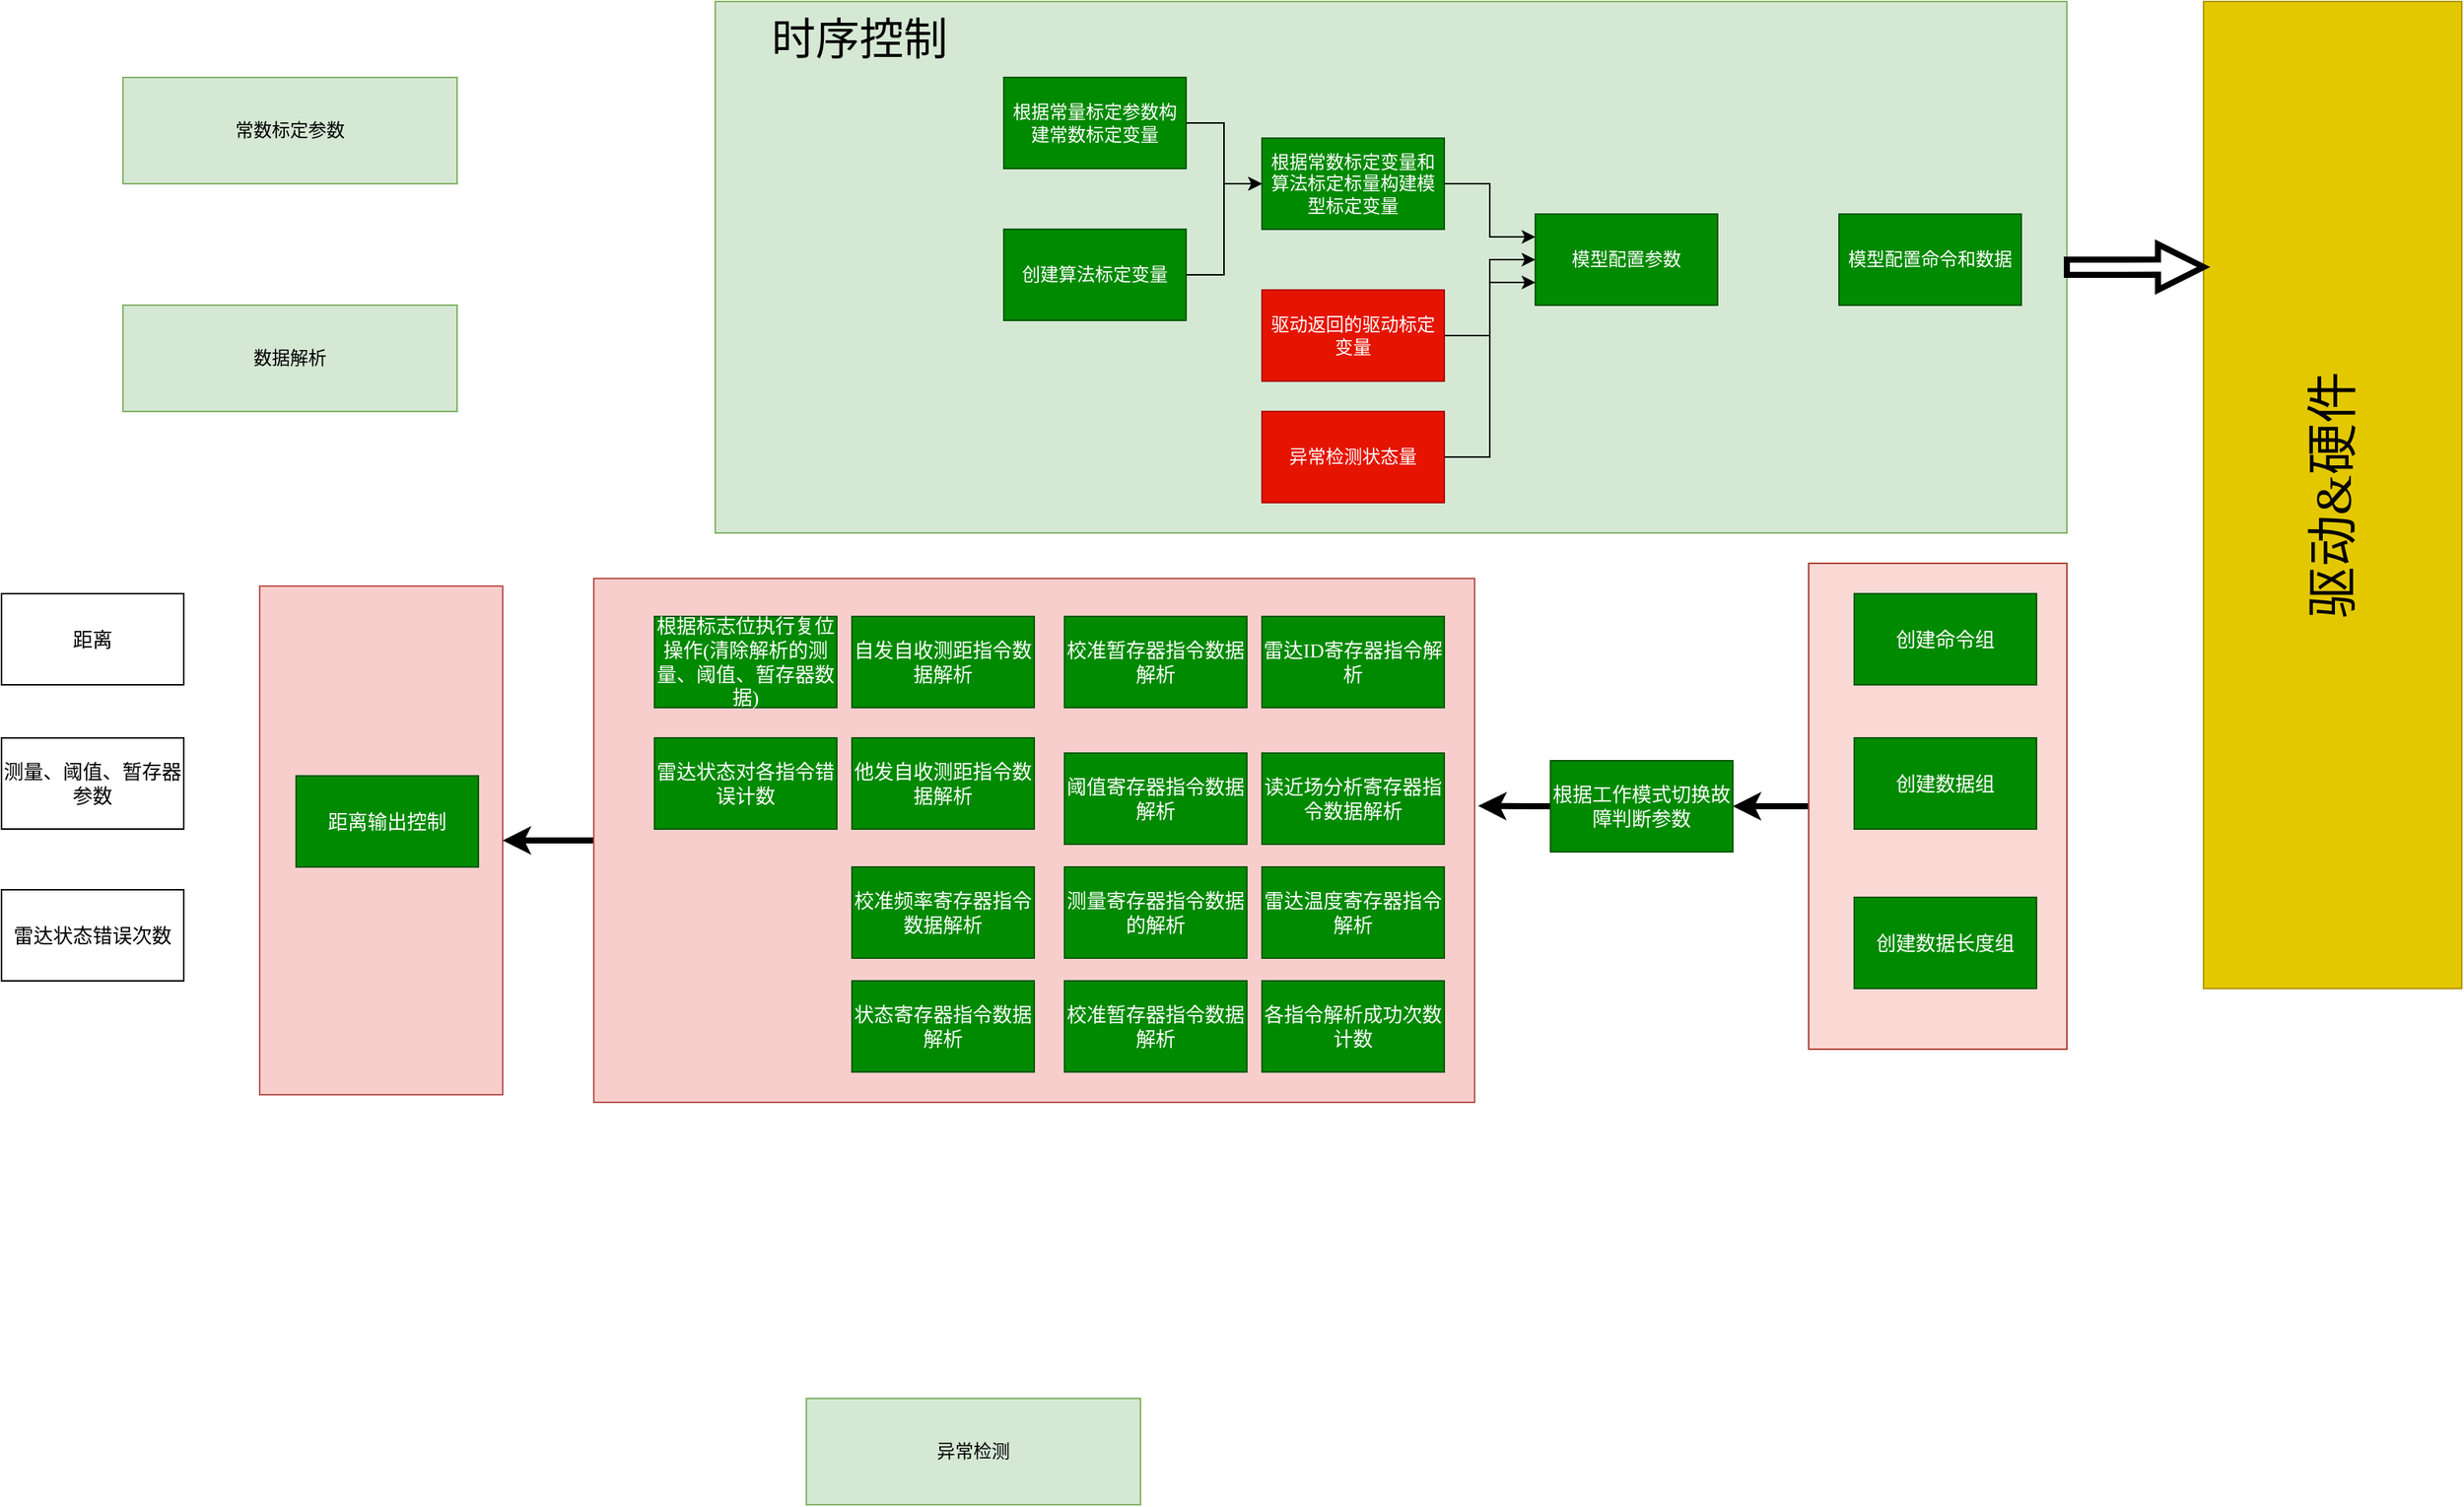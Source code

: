 <mxfile version="20.8.20" type="github">
  <diagram name="第 1 页" id="GNdxrq70I4Zjj6fFbSw7">
    <mxGraphModel dx="1584" dy="1934" grid="1" gridSize="10" guides="1" tooltips="1" connect="1" arrows="1" fold="1" page="1" pageScale="1" pageWidth="827" pageHeight="1169" math="0" shadow="0">
      <root>
        <mxCell id="0" />
        <mxCell id="1" parent="0" />
        <mxCell id="wWjRpoS9oS6jAllnNnww-52" value="" style="rounded=0;whiteSpace=wrap;html=1;fontFamily=Georgia;fontSize=13;fillColor=#f8cecc;strokeColor=#b85450;" vertex="1" parent="1">
          <mxGeometry x="250" y="375" width="160" height="335" as="geometry" />
        </mxCell>
        <mxCell id="wWjRpoS9oS6jAllnNnww-53" style="edgeStyle=orthogonalEdgeStyle;rounded=1;orthogonalLoop=1;jettySize=auto;html=1;strokeWidth=4;fontFamily=Georgia;fontSize=13;" edge="1" parent="1" source="wWjRpoS9oS6jAllnNnww-48" target="wWjRpoS9oS6jAllnNnww-52">
          <mxGeometry relative="1" as="geometry" />
        </mxCell>
        <mxCell id="wWjRpoS9oS6jAllnNnww-48" value="" style="rounded=0;whiteSpace=wrap;html=1;fontFamily=Georgia;fontSize=13;fillColor=#f8cecc;strokeColor=#b85450;" vertex="1" parent="1">
          <mxGeometry x="470" y="370" width="580" height="345" as="geometry" />
        </mxCell>
        <mxCell id="wWjRpoS9oS6jAllnNnww-47" style="edgeStyle=orthogonalEdgeStyle;rounded=1;orthogonalLoop=1;jettySize=auto;html=1;entryX=1;entryY=0.5;entryDx=0;entryDy=0;strokeWidth=4;fontFamily=Georgia;fontSize=13;" edge="1" parent="1" source="wWjRpoS9oS6jAllnNnww-43" target="wWjRpoS9oS6jAllnNnww-23">
          <mxGeometry relative="1" as="geometry" />
        </mxCell>
        <mxCell id="wWjRpoS9oS6jAllnNnww-2" value="" style="rounded=0;whiteSpace=wrap;html=1;fillColor=#d5e8d4;strokeColor=#82b366;horizontal=1;" vertex="1" parent="1">
          <mxGeometry x="550" y="-10" width="890" height="350" as="geometry" />
        </mxCell>
        <mxCell id="wWjRpoS9oS6jAllnNnww-1" value="常数标定参数" style="rounded=0;whiteSpace=wrap;html=1;fillColor=#d5e8d4;strokeColor=#82b366;" vertex="1" parent="1">
          <mxGeometry x="160" y="40" width="220" height="70" as="geometry" />
        </mxCell>
        <mxCell id="wWjRpoS9oS6jAllnNnww-3" value="数据解析" style="rounded=0;whiteSpace=wrap;html=1;fillColor=#d5e8d4;strokeColor=#82b366;" vertex="1" parent="1">
          <mxGeometry x="160" y="190" width="220" height="70" as="geometry" />
        </mxCell>
        <mxCell id="wWjRpoS9oS6jAllnNnww-4" value="异常检测" style="rounded=0;whiteSpace=wrap;html=1;fillColor=#d5e8d4;strokeColor=#82b366;" vertex="1" parent="1">
          <mxGeometry x="610" y="910" width="220" height="70" as="geometry" />
        </mxCell>
        <mxCell id="wWjRpoS9oS6jAllnNnww-9" style="edgeStyle=orthogonalEdgeStyle;rounded=0;orthogonalLoop=1;jettySize=auto;html=1;entryX=0;entryY=0.5;entryDx=0;entryDy=0;" edge="1" parent="1" source="wWjRpoS9oS6jAllnNnww-6" target="wWjRpoS9oS6jAllnNnww-8">
          <mxGeometry relative="1" as="geometry" />
        </mxCell>
        <mxCell id="wWjRpoS9oS6jAllnNnww-6" value="根据常量标定参数构建常数标定变量" style="rounded=0;whiteSpace=wrap;html=1;fillColor=#008a00;strokeColor=#005700;fontColor=#ffffff;" vertex="1" parent="1">
          <mxGeometry x="740" y="40" width="120" height="60" as="geometry" />
        </mxCell>
        <mxCell id="wWjRpoS9oS6jAllnNnww-10" style="edgeStyle=orthogonalEdgeStyle;rounded=0;orthogonalLoop=1;jettySize=auto;html=1;entryX=0;entryY=0.5;entryDx=0;entryDy=0;" edge="1" parent="1" source="wWjRpoS9oS6jAllnNnww-7" target="wWjRpoS9oS6jAllnNnww-8">
          <mxGeometry relative="1" as="geometry" />
        </mxCell>
        <mxCell id="wWjRpoS9oS6jAllnNnww-7" value="创建算法标定变量" style="rounded=0;whiteSpace=wrap;html=1;fillColor=#008a00;fontColor=#ffffff;strokeColor=#005700;" vertex="1" parent="1">
          <mxGeometry x="740" y="140" width="120" height="60" as="geometry" />
        </mxCell>
        <mxCell id="wWjRpoS9oS6jAllnNnww-16" style="edgeStyle=orthogonalEdgeStyle;rounded=0;orthogonalLoop=1;jettySize=auto;html=1;entryX=0;entryY=0.25;entryDx=0;entryDy=0;fontFamily=Georgia;fontSize=34;" edge="1" parent="1" source="wWjRpoS9oS6jAllnNnww-8" target="wWjRpoS9oS6jAllnNnww-12">
          <mxGeometry relative="1" as="geometry" />
        </mxCell>
        <mxCell id="wWjRpoS9oS6jAllnNnww-8" value="根据常数标定变量和算法标定标量构建模型标定变量" style="rounded=0;whiteSpace=wrap;html=1;fillColor=#008a00;fontColor=#ffffff;strokeColor=#005700;" vertex="1" parent="1">
          <mxGeometry x="910" y="80" width="120" height="60" as="geometry" />
        </mxCell>
        <mxCell id="wWjRpoS9oS6jAllnNnww-17" style="edgeStyle=orthogonalEdgeStyle;rounded=0;orthogonalLoop=1;jettySize=auto;html=1;entryX=0;entryY=0.5;entryDx=0;entryDy=0;fontFamily=Georgia;fontSize=34;" edge="1" parent="1" source="wWjRpoS9oS6jAllnNnww-11" target="wWjRpoS9oS6jAllnNnww-12">
          <mxGeometry relative="1" as="geometry" />
        </mxCell>
        <mxCell id="wWjRpoS9oS6jAllnNnww-11" value="驱动返回的驱动标定变量" style="rounded=0;whiteSpace=wrap;html=1;fillColor=#e51400;fontColor=#ffffff;strokeColor=#B20000;" vertex="1" parent="1">
          <mxGeometry x="910" y="180" width="120" height="60" as="geometry" />
        </mxCell>
        <mxCell id="wWjRpoS9oS6jAllnNnww-12" value="模型配置参数" style="rounded=0;whiteSpace=wrap;html=1;fillColor=#008a00;fontColor=#ffffff;strokeColor=#005700;" vertex="1" parent="1">
          <mxGeometry x="1090" y="130" width="120" height="60" as="geometry" />
        </mxCell>
        <mxCell id="wWjRpoS9oS6jAllnNnww-18" style="edgeStyle=orthogonalEdgeStyle;rounded=0;orthogonalLoop=1;jettySize=auto;html=1;entryX=0;entryY=0.75;entryDx=0;entryDy=0;fontFamily=Georgia;fontSize=34;" edge="1" parent="1" source="wWjRpoS9oS6jAllnNnww-13" target="wWjRpoS9oS6jAllnNnww-12">
          <mxGeometry relative="1" as="geometry" />
        </mxCell>
        <mxCell id="wWjRpoS9oS6jAllnNnww-13" value="异常检测状态量" style="rounded=0;whiteSpace=wrap;html=1;fillColor=#e51400;fontColor=#ffffff;strokeColor=#B20000;" vertex="1" parent="1">
          <mxGeometry x="910" y="260" width="120" height="60" as="geometry" />
        </mxCell>
        <mxCell id="wWjRpoS9oS6jAllnNnww-14" value="模型配置命令和数据" style="rounded=0;whiteSpace=wrap;html=1;fillColor=#008a00;fontColor=#ffffff;strokeColor=#005700;" vertex="1" parent="1">
          <mxGeometry x="1290" y="130" width="120" height="60" as="geometry" />
        </mxCell>
        <mxCell id="wWjRpoS9oS6jAllnNnww-15" value="&lt;font face=&quot;Georgia&quot;&gt;驱动&amp;amp;硬件&lt;/font&gt;" style="rounded=0;whiteSpace=wrap;html=1;fillColor=#e3c800;fontColor=#000000;strokeColor=#B09500;fontSize=34;horizontal=0;" vertex="1" parent="1">
          <mxGeometry x="1530" y="-10" width="170" height="650" as="geometry" />
        </mxCell>
        <mxCell id="wWjRpoS9oS6jAllnNnww-19" value="时序控制" style="text;html=1;strokeColor=none;fillColor=none;align=center;verticalAlign=middle;whiteSpace=wrap;rounded=0;fontSize=29;fontFamily=Georgia;" vertex="1" parent="1">
          <mxGeometry x="560" width="170" height="30" as="geometry" />
        </mxCell>
        <mxCell id="wWjRpoS9oS6jAllnNnww-20" value="" style="endArrow=classic;html=1;rounded=1;fontFamily=Georgia;fontSize=29;exitX=1;exitY=0.5;exitDx=0;exitDy=0;entryX=0;entryY=0.269;entryDx=0;entryDy=0;entryPerimeter=0;strokeWidth=4;shape=arrow;" edge="1" parent="1" source="wWjRpoS9oS6jAllnNnww-2" target="wWjRpoS9oS6jAllnNnww-15">
          <mxGeometry width="50" height="50" relative="1" as="geometry">
            <mxPoint x="1280" y="460" as="sourcePoint" />
            <mxPoint x="1330" y="410" as="targetPoint" />
          </mxGeometry>
        </mxCell>
        <mxCell id="wWjRpoS9oS6jAllnNnww-22" value="距离输出控制" style="rounded=0;whiteSpace=wrap;html=1;fontFamily=Georgia;fontSize=13;fillColor=#008a00;fontColor=#ffffff;strokeColor=#005700;" vertex="1" parent="1">
          <mxGeometry x="274" y="500" width="120" height="60" as="geometry" />
        </mxCell>
        <mxCell id="wWjRpoS9oS6jAllnNnww-49" style="edgeStyle=orthogonalEdgeStyle;rounded=1;orthogonalLoop=1;jettySize=auto;html=1;entryX=1.004;entryY=0.434;entryDx=0;entryDy=0;entryPerimeter=0;strokeWidth=4;fontFamily=Georgia;fontSize=13;" edge="1" parent="1" source="wWjRpoS9oS6jAllnNnww-23" target="wWjRpoS9oS6jAllnNnww-48">
          <mxGeometry relative="1" as="geometry" />
        </mxCell>
        <mxCell id="wWjRpoS9oS6jAllnNnww-23" value="根据工作模式切换故障判断参数" style="rounded=0;whiteSpace=wrap;html=1;fontFamily=Georgia;fontSize=13;fillColor=#008a00;fontColor=#ffffff;strokeColor=#005700;" vertex="1" parent="1">
          <mxGeometry x="1100" y="490" width="120" height="60" as="geometry" />
        </mxCell>
        <mxCell id="wWjRpoS9oS6jAllnNnww-38" value="雷达状态对各指令错误计数" style="rounded=0;whiteSpace=wrap;html=1;fontFamily=Georgia;fontSize=13;fillColor=#008a00;fontColor=#ffffff;strokeColor=#005700;" vertex="1" parent="1">
          <mxGeometry x="510" y="475" width="120" height="60" as="geometry" />
        </mxCell>
        <mxCell id="wWjRpoS9oS6jAllnNnww-39" value="根据标志位执行复位操作(清除解析的测量、阈值、暂存器数据)" style="rounded=0;whiteSpace=wrap;html=1;fontFamily=Georgia;fontSize=13;fillColor=#008a00;fontColor=#ffffff;strokeColor=#005700;" vertex="1" parent="1">
          <mxGeometry x="510" y="395" width="120" height="60" as="geometry" />
        </mxCell>
        <mxCell id="wWjRpoS9oS6jAllnNnww-51" value="" style="group" vertex="1" connectable="0" parent="1">
          <mxGeometry x="1270" y="360" width="170" height="320" as="geometry" />
        </mxCell>
        <mxCell id="wWjRpoS9oS6jAllnNnww-43" value="" style="rounded=0;whiteSpace=wrap;html=1;fontFamily=Georgia;fontSize=13;fillColor=#fad9d5;strokeColor=#ae4132;" vertex="1" parent="wWjRpoS9oS6jAllnNnww-51">
          <mxGeometry width="170" height="320" as="geometry" />
        </mxCell>
        <mxCell id="wWjRpoS9oS6jAllnNnww-40" value="创建命令组" style="rounded=0;whiteSpace=wrap;html=1;fontFamily=Georgia;fontSize=13;fillColor=#008a00;strokeColor=#005700;fontColor=#ffffff;" vertex="1" parent="wWjRpoS9oS6jAllnNnww-51">
          <mxGeometry x="30" y="20" width="120" height="60" as="geometry" />
        </mxCell>
        <mxCell id="wWjRpoS9oS6jAllnNnww-41" value="创建数据组" style="rounded=0;whiteSpace=wrap;html=1;fontFamily=Georgia;fontSize=13;fillColor=#008a00;fontColor=#ffffff;strokeColor=#005700;" vertex="1" parent="wWjRpoS9oS6jAllnNnww-51">
          <mxGeometry x="30" y="115" width="120" height="60" as="geometry" />
        </mxCell>
        <mxCell id="wWjRpoS9oS6jAllnNnww-42" value="创建数据长度组" style="rounded=0;whiteSpace=wrap;html=1;fontFamily=Georgia;fontSize=13;fillColor=#008a00;fontColor=#ffffff;strokeColor=#005700;" vertex="1" parent="wWjRpoS9oS6jAllnNnww-51">
          <mxGeometry x="30" y="220" width="120" height="60" as="geometry" />
        </mxCell>
        <mxCell id="wWjRpoS9oS6jAllnNnww-24" value="自发自收测距指令数据解析" style="rounded=0;whiteSpace=wrap;html=1;fontFamily=Georgia;fontSize=13;fillColor=#008a00;fontColor=#ffffff;strokeColor=#005700;" vertex="1" parent="1">
          <mxGeometry x="640" y="395" width="120" height="60" as="geometry" />
        </mxCell>
        <mxCell id="wWjRpoS9oS6jAllnNnww-27" value="他发自收测距指令数据解析" style="rounded=0;whiteSpace=wrap;html=1;fontFamily=Georgia;fontSize=13;fillColor=#008a00;fontColor=#ffffff;strokeColor=#005700;" vertex="1" parent="1">
          <mxGeometry x="640" y="475" width="120" height="60" as="geometry" />
        </mxCell>
        <mxCell id="wWjRpoS9oS6jAllnNnww-28" value="阈值寄存器指令数据解析" style="rounded=0;whiteSpace=wrap;html=1;fontFamily=Georgia;fontSize=13;fillColor=#008a00;fontColor=#ffffff;strokeColor=#005700;" vertex="1" parent="1">
          <mxGeometry x="780" y="485" width="120" height="60" as="geometry" />
        </mxCell>
        <mxCell id="wWjRpoS9oS6jAllnNnww-29" value="测量寄存器指令数据的解析" style="rounded=0;whiteSpace=wrap;html=1;fontFamily=Georgia;fontSize=13;fillColor=#008a00;fontColor=#ffffff;strokeColor=#005700;" vertex="1" parent="1">
          <mxGeometry x="780" y="560" width="120" height="60" as="geometry" />
        </mxCell>
        <mxCell id="wWjRpoS9oS6jAllnNnww-30" value="校准暂存器指令数据解析" style="rounded=0;whiteSpace=wrap;html=1;fontFamily=Georgia;fontSize=13;fillColor=#008a00;fontColor=#ffffff;strokeColor=#005700;" vertex="1" parent="1">
          <mxGeometry x="780" y="395" width="120" height="60" as="geometry" />
        </mxCell>
        <mxCell id="wWjRpoS9oS6jAllnNnww-31" value="校准频率寄存器指令数据解析" style="rounded=0;whiteSpace=wrap;html=1;fontFamily=Georgia;fontSize=13;fillColor=#008a00;fontColor=#ffffff;strokeColor=#005700;" vertex="1" parent="1">
          <mxGeometry x="640" y="560" width="120" height="60" as="geometry" />
        </mxCell>
        <mxCell id="wWjRpoS9oS6jAllnNnww-32" value="雷达温度寄存器指令解析" style="rounded=0;whiteSpace=wrap;html=1;fontFamily=Georgia;fontSize=13;fillColor=#008a00;fontColor=#ffffff;strokeColor=#005700;" vertex="1" parent="1">
          <mxGeometry x="910" y="560" width="120" height="60" as="geometry" />
        </mxCell>
        <mxCell id="wWjRpoS9oS6jAllnNnww-33" value="校准暂存器指令数据解析" style="rounded=0;whiteSpace=wrap;html=1;fontFamily=Georgia;fontSize=13;fillColor=#008a00;fontColor=#ffffff;strokeColor=#005700;" vertex="1" parent="1">
          <mxGeometry x="780" y="635" width="120" height="60" as="geometry" />
        </mxCell>
        <mxCell id="wWjRpoS9oS6jAllnNnww-34" value="状态寄存器指令数据解析" style="rounded=0;whiteSpace=wrap;html=1;fontFamily=Georgia;fontSize=13;fillColor=#008a00;fontColor=#ffffff;strokeColor=#005700;" vertex="1" parent="1">
          <mxGeometry x="640" y="635" width="120" height="60" as="geometry" />
        </mxCell>
        <mxCell id="wWjRpoS9oS6jAllnNnww-35" value="雷达ID寄存器指令解析" style="rounded=0;whiteSpace=wrap;html=1;fontFamily=Georgia;fontSize=13;fillColor=#008a00;fontColor=#ffffff;strokeColor=#005700;" vertex="1" parent="1">
          <mxGeometry x="910" y="395" width="120" height="60" as="geometry" />
        </mxCell>
        <mxCell id="wWjRpoS9oS6jAllnNnww-36" value="读近场分析寄存器指令数据解析" style="rounded=0;whiteSpace=wrap;html=1;fontFamily=Georgia;fontSize=13;fillColor=#008a00;fontColor=#ffffff;strokeColor=#005700;" vertex="1" parent="1">
          <mxGeometry x="910" y="485" width="120" height="60" as="geometry" />
        </mxCell>
        <mxCell id="wWjRpoS9oS6jAllnNnww-37" value="各指令解析成功次数计数" style="rounded=0;whiteSpace=wrap;html=1;fontFamily=Georgia;fontSize=13;fillColor=#008a00;fontColor=#ffffff;strokeColor=#005700;" vertex="1" parent="1">
          <mxGeometry x="910" y="635" width="120" height="60" as="geometry" />
        </mxCell>
        <mxCell id="wWjRpoS9oS6jAllnNnww-54" value="距离" style="rounded=0;whiteSpace=wrap;html=1;fontFamily=Georgia;fontSize=13;" vertex="1" parent="1">
          <mxGeometry x="80" y="380" width="120" height="60" as="geometry" />
        </mxCell>
        <mxCell id="wWjRpoS9oS6jAllnNnww-55" value="测量、阈值、暂存器参数" style="rounded=0;whiteSpace=wrap;html=1;fontFamily=Georgia;fontSize=13;" vertex="1" parent="1">
          <mxGeometry x="80" y="475" width="120" height="60" as="geometry" />
        </mxCell>
        <mxCell id="wWjRpoS9oS6jAllnNnww-56" value="雷达状态错误次数" style="rounded=0;whiteSpace=wrap;html=1;fontFamily=Georgia;fontSize=13;" vertex="1" parent="1">
          <mxGeometry x="80" y="575" width="120" height="60" as="geometry" />
        </mxCell>
      </root>
    </mxGraphModel>
  </diagram>
</mxfile>
